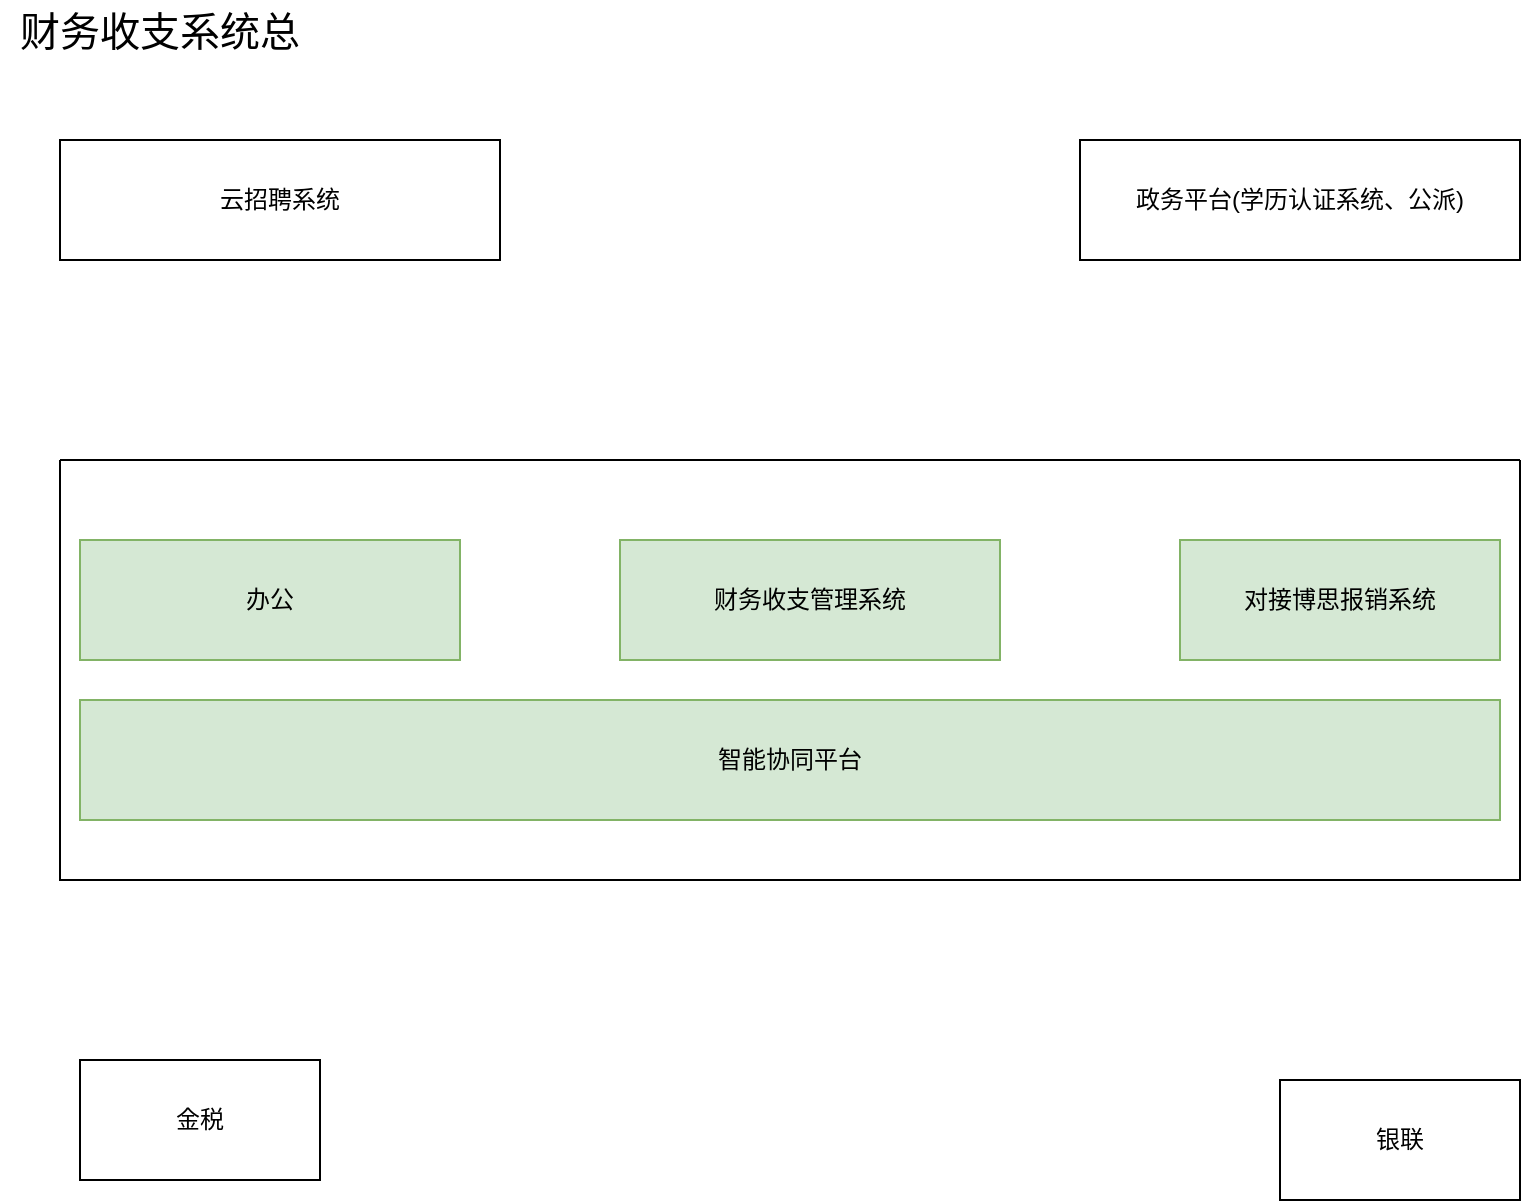 <mxfile version="24.7.7">
  <diagram name="第 1 页" id="mmZgXKD3ZRKLnQviUQY3">
    <mxGraphModel dx="1434" dy="746" grid="1" gridSize="10" guides="1" tooltips="1" connect="1" arrows="1" fold="1" page="1" pageScale="1" pageWidth="827" pageHeight="1169" math="0" shadow="0">
      <root>
        <mxCell id="0" />
        <mxCell id="1" parent="0" />
        <mxCell id="rgHk43R0lnlLl56AyZZH-1" value="银联" style="rounded=0;whiteSpace=wrap;html=1;" parent="1" vertex="1">
          <mxGeometry x="760" y="560" width="120" height="60" as="geometry" />
        </mxCell>
        <mxCell id="rgHk43R0lnlLl56AyZZH-2" value="政务平台(学历认证系统、公派)" style="rounded=0;whiteSpace=wrap;html=1;" parent="1" vertex="1">
          <mxGeometry x="660" y="90" width="220" height="60" as="geometry" />
        </mxCell>
        <mxCell id="rgHk43R0lnlLl56AyZZH-4" value="金税" style="rounded=0;whiteSpace=wrap;html=1;" parent="1" vertex="1">
          <mxGeometry x="160" y="550" width="120" height="60" as="geometry" />
        </mxCell>
        <mxCell id="LMH38nqzzMzODzYaf8PD-1" value="财务收支系统总" style="text;html=1;align=center;verticalAlign=middle;whiteSpace=wrap;rounded=0;fontSize=20;" parent="1" vertex="1">
          <mxGeometry x="120" y="20" width="160" height="30" as="geometry" />
        </mxCell>
        <mxCell id="UEry_to2XUphcIJdFs72-3" value="" style="swimlane;startSize=0;" parent="1" vertex="1">
          <mxGeometry x="150" y="250" width="730" height="210" as="geometry">
            <mxRectangle x="660" y="360" width="50" height="40" as="alternateBounds" />
          </mxGeometry>
        </mxCell>
        <mxCell id="UEry_to2XUphcIJdFs72-1" value="智能协同平台" style="rounded=0;whiteSpace=wrap;html=1;fillColor=#d5e8d4;strokeColor=#82b366;" parent="UEry_to2XUphcIJdFs72-3" vertex="1">
          <mxGeometry x="10" y="120" width="710" height="60" as="geometry" />
        </mxCell>
        <mxCell id="UEry_to2XUphcIJdFs72-2" value="对接博思报销系统" style="rounded=0;whiteSpace=wrap;html=1;fillColor=#d5e8d4;strokeColor=#82b366;" parent="UEry_to2XUphcIJdFs72-3" vertex="1">
          <mxGeometry x="560" y="40" width="160" height="60" as="geometry" />
        </mxCell>
        <mxCell id="UEry_to2XUphcIJdFs72-4" value="财务收支管理系统" style="rounded=0;whiteSpace=wrap;html=1;fillColor=#d5e8d4;strokeColor=#82b366;" parent="UEry_to2XUphcIJdFs72-3" vertex="1">
          <mxGeometry x="280" y="40" width="190" height="60" as="geometry" />
        </mxCell>
        <mxCell id="UEry_to2XUphcIJdFs72-5" value="办公" style="rounded=0;whiteSpace=wrap;html=1;fillColor=#d5e8d4;strokeColor=#82b366;" parent="UEry_to2XUphcIJdFs72-3" vertex="1">
          <mxGeometry x="10" y="40" width="190" height="60" as="geometry" />
        </mxCell>
        <mxCell id="tRCTvvSIcZAqEMqoj9UI-1" value="云招聘系统" style="rounded=0;whiteSpace=wrap;html=1;" vertex="1" parent="1">
          <mxGeometry x="150" y="90" width="220" height="60" as="geometry" />
        </mxCell>
      </root>
    </mxGraphModel>
  </diagram>
</mxfile>
